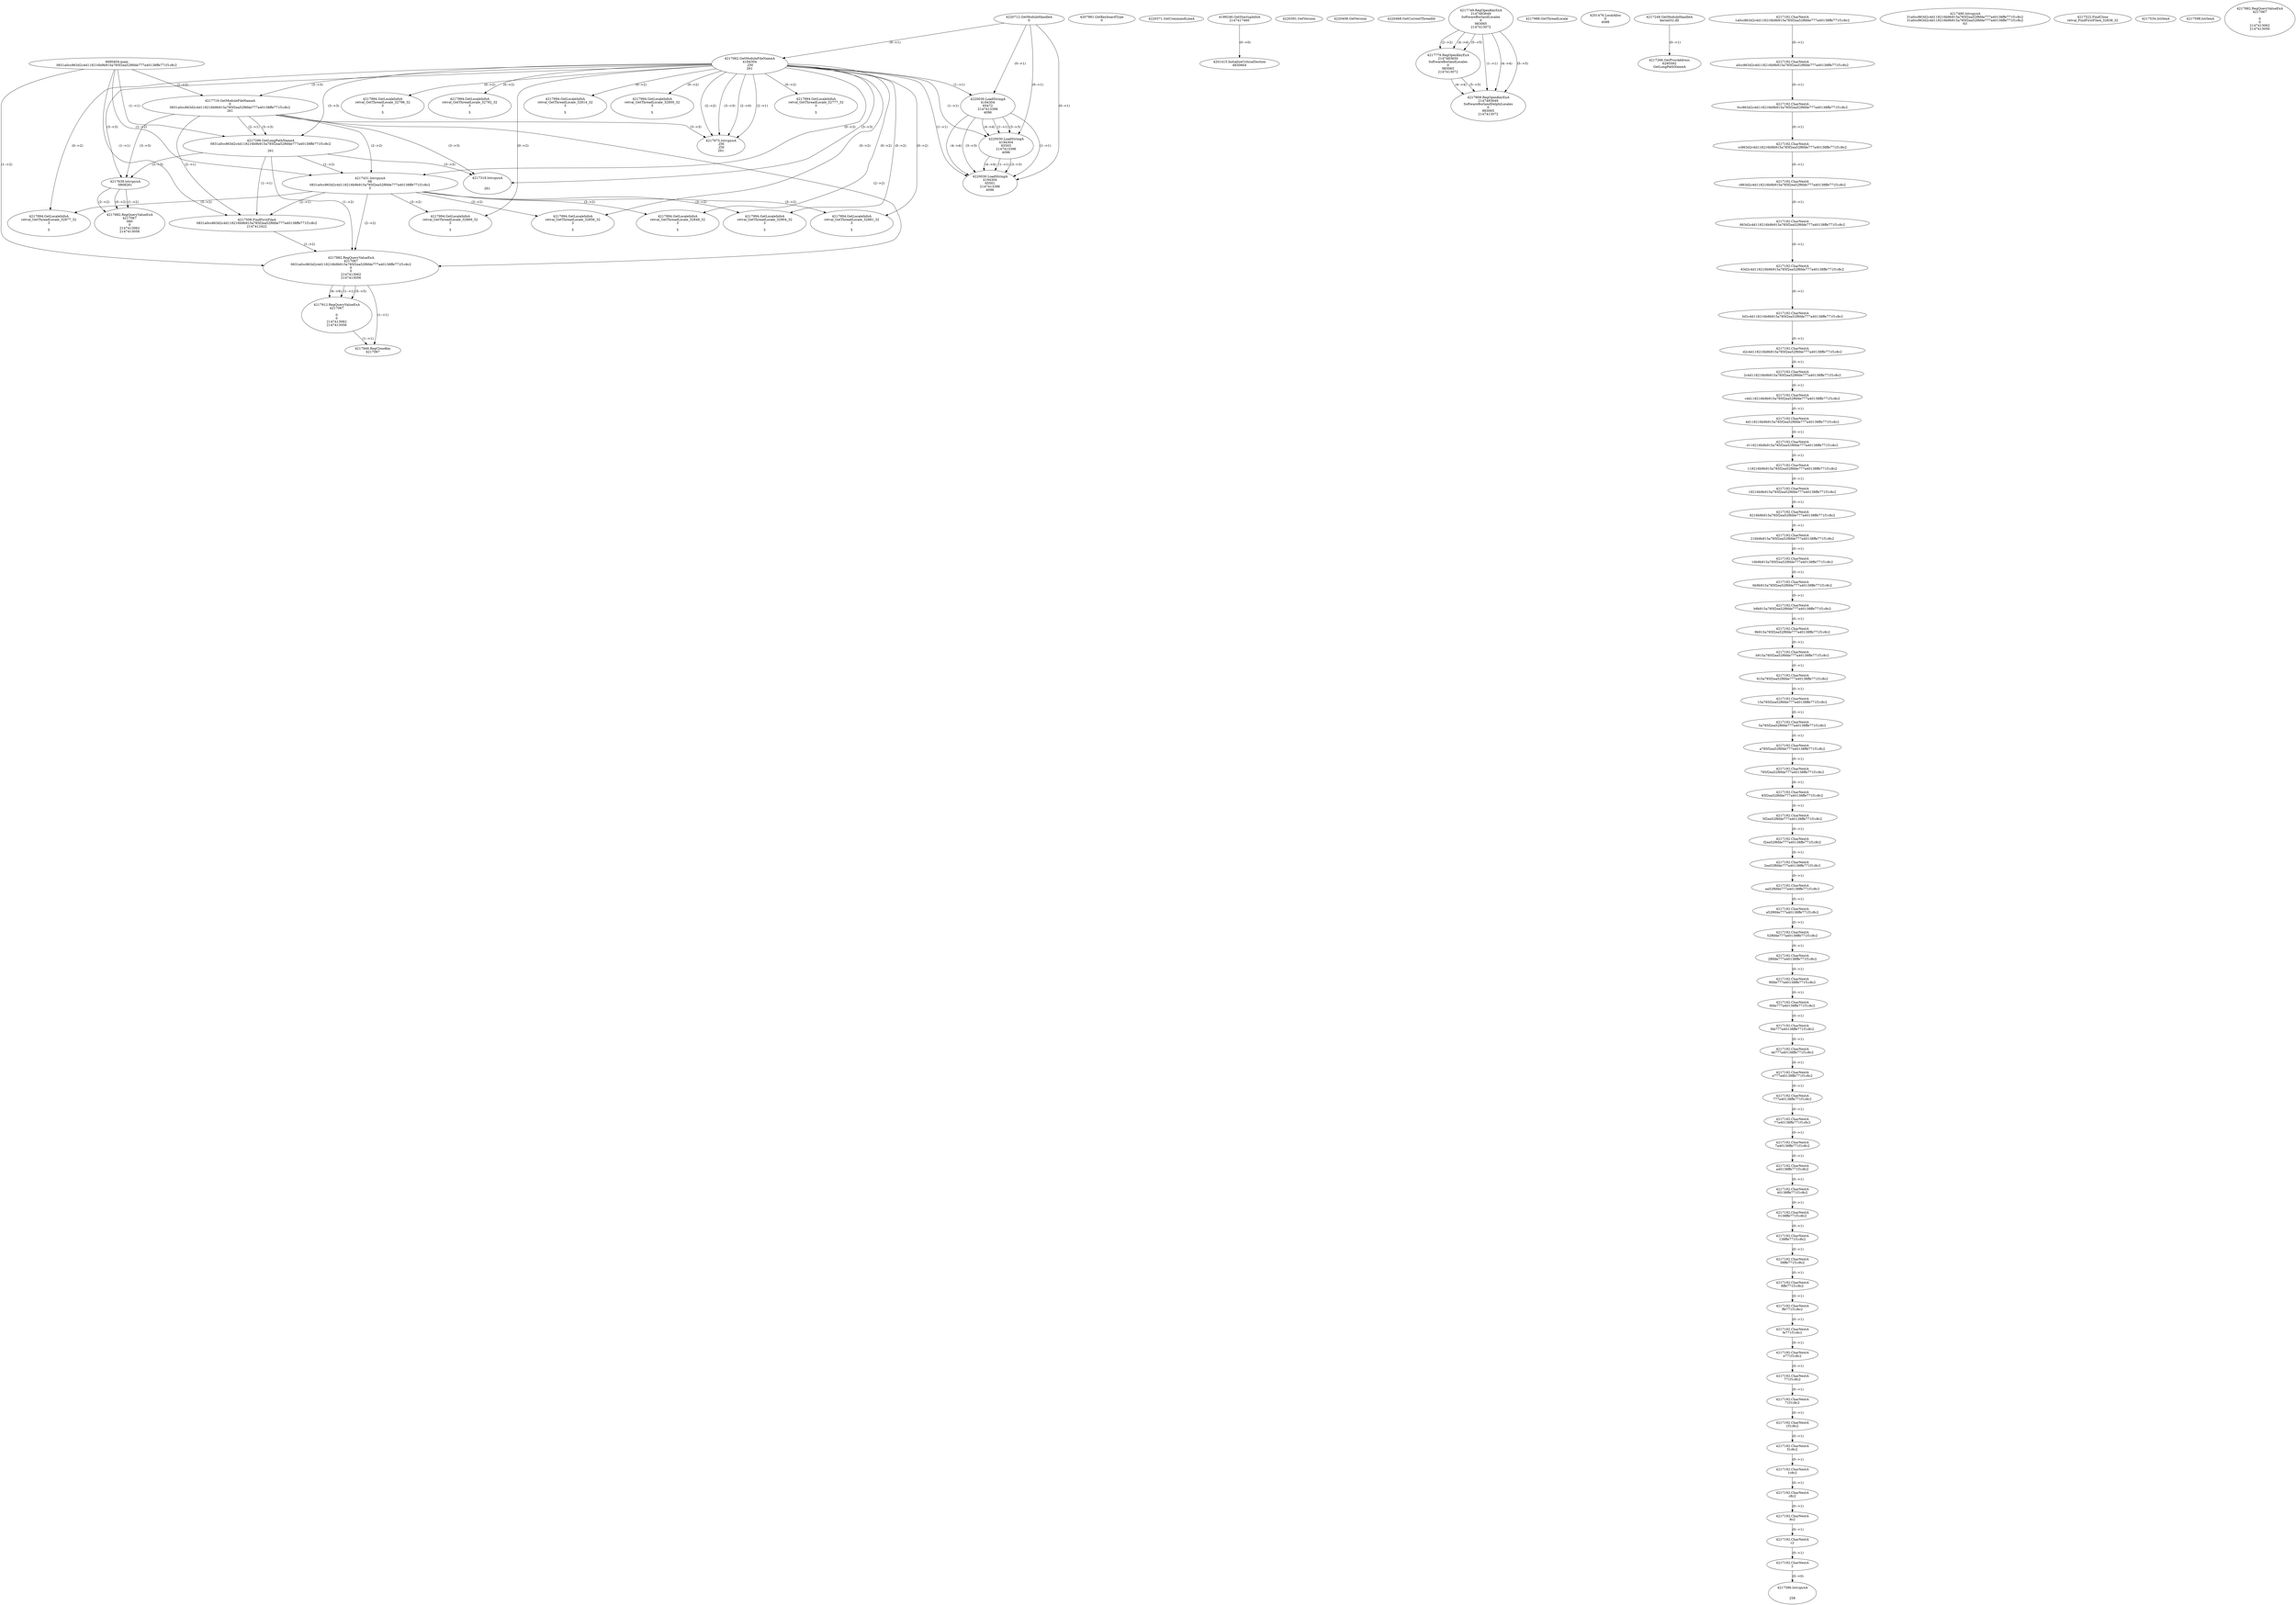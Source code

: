 // Global SCDG with merge call
digraph {
	0 [label="4690404.main
0831a0cc863d2c4d118216b9b915a785f2ea52f6fde777a40138ffe771f1c8c2"]
	1 [label="4220712.GetModuleHandleA
0"]
	2 [label="4207981.GetKeyboardType
0"]
	3 [label="4220371.GetCommandLineA
"]
	4 [label="4199246.GetStartupInfoA
2147417460"]
	5 [label="4220391.GetVersion
"]
	6 [label="4220408.GetVersion
"]
	7 [label="4220468.GetCurrentThreadId
"]
	8 [label="4217062.GetModuleFileNameA
4194304
.ZM
261"]
	1 -> 8 [label="(0-->1)"]
	9 [label="4217719.GetModuleFileNameA
0
0831a0cc863d2c4d118216b9b915a785f2ea52f6fde777a40138ffe771f1c8c2
261"]
	0 -> 9 [label="(1-->2)"]
	8 -> 9 [label="(3-->3)"]
	10 [label="4217749.RegOpenKeyExA
2147483649
Software\Borland\Locales
0
983065
2147413072"]
	11 [label="4217779.RegOpenKeyExA
2147483650
Software\Borland\Locales
0
983065
2147413072"]
	10 -> 11 [label="(2-->2)"]
	10 -> 11 [label="(4-->4)"]
	10 -> 11 [label="(5-->5)"]
	12 [label="4217809.RegOpenKeyExA
2147483649
Software\Borland\Delphi\Locales
0
983065
2147413072"]
	10 -> 12 [label="(1-->1)"]
	10 -> 12 [label="(4-->4)"]
	11 -> 12 [label="(4-->4)"]
	10 -> 12 [label="(5-->5)"]
	11 -> 12 [label="(5-->5)"]
	13 [label="4217975.lstrcpynA
.ZM
.ZM
261"]
	8 -> 13 [label="(2-->1)"]
	8 -> 13 [label="(2-->2)"]
	8 -> 13 [label="(3-->3)"]
	9 -> 13 [label="(3-->3)"]
	8 -> 13 [label="(2-->0)"]
	14 [label="4217988.GetThreadLocale
"]
	15 [label="4217994.GetLocaleInfoA
retval_GetThreadLocale_32777_32
3

5"]
	8 -> 15 [label="(0-->2)"]
	16 [label="4220030.LoadStringA
4194304
65472
2147413396
4096"]
	1 -> 16 [label="(0-->1)"]
	8 -> 16 [label="(1-->1)"]
	17 [label="4201415.InitializeCriticalSection
4830664"]
	4 -> 17 [label="(0-->0)"]
	18 [label="4201476.LocalAlloc
0
4088"]
	19 [label="4217249.GetModuleHandleA
kernel32.dll"]
	20 [label="4217266.GetProcAddress
6295592
GetLongPathNameA"]
	19 -> 20 [label="(0-->1)"]
	21 [label="4217296.GetLongPathNameA
0831a0cc863d2c4d118216b9b915a785f2ea52f6fde777a40138ffe771f1c8c2

261"]
	0 -> 21 [label="(1-->1)"]
	9 -> 21 [label="(2-->1)"]
	8 -> 21 [label="(3-->3)"]
	9 -> 21 [label="(3-->3)"]
	22 [label="4217431.lstrcpynA
08
0831a0cc863d2c4d118216b9b915a785f2ea52f6fde777a40138ffe771f1c8c2
3"]
	0 -> 22 [label="(1-->2)"]
	9 -> 22 [label="(2-->2)"]
	21 -> 22 [label="(1-->2)"]
	8 -> 22 [label="(0-->3)"]
	23 [label="4217192.CharNextA
1a0cc863d2c4d118216b9b915a785f2ea52f6fde777a40138ffe771f1c8c2"]
	24 [label="4217192.CharNextA
a0cc863d2c4d118216b9b915a785f2ea52f6fde777a40138ffe771f1c8c2"]
	23 -> 24 [label="(0-->1)"]
	25 [label="4217192.CharNextA
0cc863d2c4d118216b9b915a785f2ea52f6fde777a40138ffe771f1c8c2"]
	24 -> 25 [label="(0-->1)"]
	26 [label="4217192.CharNextA
cc863d2c4d118216b9b915a785f2ea52f6fde777a40138ffe771f1c8c2"]
	25 -> 26 [label="(0-->1)"]
	27 [label="4217192.CharNextA
c863d2c4d118216b9b915a785f2ea52f6fde777a40138ffe771f1c8c2"]
	26 -> 27 [label="(0-->1)"]
	28 [label="4217192.CharNextA
863d2c4d118216b9b915a785f2ea52f6fde777a40138ffe771f1c8c2"]
	27 -> 28 [label="(0-->1)"]
	29 [label="4217192.CharNextA
63d2c4d118216b9b915a785f2ea52f6fde777a40138ffe771f1c8c2"]
	28 -> 29 [label="(0-->1)"]
	30 [label="4217192.CharNextA
3d2c4d118216b9b915a785f2ea52f6fde777a40138ffe771f1c8c2"]
	29 -> 30 [label="(0-->1)"]
	31 [label="4217192.CharNextA
d2c4d118216b9b915a785f2ea52f6fde777a40138ffe771f1c8c2"]
	30 -> 31 [label="(0-->1)"]
	32 [label="4217192.CharNextA
2c4d118216b9b915a785f2ea52f6fde777a40138ffe771f1c8c2"]
	31 -> 32 [label="(0-->1)"]
	33 [label="4217192.CharNextA
c4d118216b9b915a785f2ea52f6fde777a40138ffe771f1c8c2"]
	32 -> 33 [label="(0-->1)"]
	34 [label="4217192.CharNextA
4d118216b9b915a785f2ea52f6fde777a40138ffe771f1c8c2"]
	33 -> 34 [label="(0-->1)"]
	35 [label="4217192.CharNextA
d118216b9b915a785f2ea52f6fde777a40138ffe771f1c8c2"]
	34 -> 35 [label="(0-->1)"]
	36 [label="4217192.CharNextA
118216b9b915a785f2ea52f6fde777a40138ffe771f1c8c2"]
	35 -> 36 [label="(0-->1)"]
	37 [label="4217192.CharNextA
18216b9b915a785f2ea52f6fde777a40138ffe771f1c8c2"]
	36 -> 37 [label="(0-->1)"]
	38 [label="4217192.CharNextA
8216b9b915a785f2ea52f6fde777a40138ffe771f1c8c2"]
	37 -> 38 [label="(0-->1)"]
	39 [label="4217192.CharNextA
216b9b915a785f2ea52f6fde777a40138ffe771f1c8c2"]
	38 -> 39 [label="(0-->1)"]
	40 [label="4217192.CharNextA
16b9b915a785f2ea52f6fde777a40138ffe771f1c8c2"]
	39 -> 40 [label="(0-->1)"]
	41 [label="4217192.CharNextA
6b9b915a785f2ea52f6fde777a40138ffe771f1c8c2"]
	40 -> 41 [label="(0-->1)"]
	42 [label="4217192.CharNextA
b9b915a785f2ea52f6fde777a40138ffe771f1c8c2"]
	41 -> 42 [label="(0-->1)"]
	43 [label="4217192.CharNextA
9b915a785f2ea52f6fde777a40138ffe771f1c8c2"]
	42 -> 43 [label="(0-->1)"]
	44 [label="4217192.CharNextA
b915a785f2ea52f6fde777a40138ffe771f1c8c2"]
	43 -> 44 [label="(0-->1)"]
	45 [label="4217192.CharNextA
915a785f2ea52f6fde777a40138ffe771f1c8c2"]
	44 -> 45 [label="(0-->1)"]
	46 [label="4217192.CharNextA
15a785f2ea52f6fde777a40138ffe771f1c8c2"]
	45 -> 46 [label="(0-->1)"]
	47 [label="4217192.CharNextA
5a785f2ea52f6fde777a40138ffe771f1c8c2"]
	46 -> 47 [label="(0-->1)"]
	48 [label="4217192.CharNextA
a785f2ea52f6fde777a40138ffe771f1c8c2"]
	47 -> 48 [label="(0-->1)"]
	49 [label="4217192.CharNextA
785f2ea52f6fde777a40138ffe771f1c8c2"]
	48 -> 49 [label="(0-->1)"]
	50 [label="4217192.CharNextA
85f2ea52f6fde777a40138ffe771f1c8c2"]
	49 -> 50 [label="(0-->1)"]
	51 [label="4217192.CharNextA
5f2ea52f6fde777a40138ffe771f1c8c2"]
	50 -> 51 [label="(0-->1)"]
	52 [label="4217192.CharNextA
f2ea52f6fde777a40138ffe771f1c8c2"]
	51 -> 52 [label="(0-->1)"]
	53 [label="4217192.CharNextA
2ea52f6fde777a40138ffe771f1c8c2"]
	52 -> 53 [label="(0-->1)"]
	54 [label="4217192.CharNextA
ea52f6fde777a40138ffe771f1c8c2"]
	53 -> 54 [label="(0-->1)"]
	55 [label="4217192.CharNextA
a52f6fde777a40138ffe771f1c8c2"]
	54 -> 55 [label="(0-->1)"]
	56 [label="4217192.CharNextA
52f6fde777a40138ffe771f1c8c2"]
	55 -> 56 [label="(0-->1)"]
	57 [label="4217192.CharNextA
2f6fde777a40138ffe771f1c8c2"]
	56 -> 57 [label="(0-->1)"]
	58 [label="4217192.CharNextA
f6fde777a40138ffe771f1c8c2"]
	57 -> 58 [label="(0-->1)"]
	59 [label="4217192.CharNextA
6fde777a40138ffe771f1c8c2"]
	58 -> 59 [label="(0-->1)"]
	60 [label="4217192.CharNextA
fde777a40138ffe771f1c8c2"]
	59 -> 60 [label="(0-->1)"]
	61 [label="4217192.CharNextA
de777a40138ffe771f1c8c2"]
	60 -> 61 [label="(0-->1)"]
	62 [label="4217192.CharNextA
e777a40138ffe771f1c8c2"]
	61 -> 62 [label="(0-->1)"]
	63 [label="4217192.CharNextA
777a40138ffe771f1c8c2"]
	62 -> 63 [label="(0-->1)"]
	64 [label="4217192.CharNextA
77a40138ffe771f1c8c2"]
	63 -> 64 [label="(0-->1)"]
	65 [label="4217192.CharNextA
7a40138ffe771f1c8c2"]
	64 -> 65 [label="(0-->1)"]
	66 [label="4217192.CharNextA
a40138ffe771f1c8c2"]
	65 -> 66 [label="(0-->1)"]
	67 [label="4217192.CharNextA
40138ffe771f1c8c2"]
	66 -> 67 [label="(0-->1)"]
	68 [label="4217192.CharNextA
0138ffe771f1c8c2"]
	67 -> 68 [label="(0-->1)"]
	69 [label="4217192.CharNextA
138ffe771f1c8c2"]
	68 -> 69 [label="(0-->1)"]
	70 [label="4217192.CharNextA
38ffe771f1c8c2"]
	69 -> 70 [label="(0-->1)"]
	71 [label="4217192.CharNextA
8ffe771f1c8c2"]
	70 -> 71 [label="(0-->1)"]
	72 [label="4217192.CharNextA
ffe771f1c8c2"]
	71 -> 72 [label="(0-->1)"]
	73 [label="4217192.CharNextA
fe771f1c8c2"]
	72 -> 73 [label="(0-->1)"]
	74 [label="4217192.CharNextA
e771f1c8c2"]
	73 -> 74 [label="(0-->1)"]
	75 [label="4217192.CharNextA
771f1c8c2"]
	74 -> 75 [label="(0-->1)"]
	76 [label="4217192.CharNextA
71f1c8c2"]
	75 -> 76 [label="(0-->1)"]
	77 [label="4217192.CharNextA
1f1c8c2"]
	76 -> 77 [label="(0-->1)"]
	78 [label="4217192.CharNextA
f1c8c2"]
	77 -> 78 [label="(0-->1)"]
	79 [label="4217192.CharNextA
1c8c2"]
	78 -> 79 [label="(0-->1)"]
	80 [label="4217192.CharNextA
c8c2"]
	79 -> 80 [label="(0-->1)"]
	81 [label="4217192.CharNextA
8c2"]
	80 -> 81 [label="(0-->1)"]
	82 [label="4217192.CharNextA
c2"]
	81 -> 82 [label="(0-->1)"]
	83 [label="4217192.CharNextA
2"]
	82 -> 83 [label="(0-->1)"]
	84 [label="4217490.lstrcpynA
31a0cc863d2c4d118216b9b915a785f2ea52f6fde777a40138ffe771f1c8c2
31a0cc863d2c4d118216b9b915a785f2ea52f6fde777a40138ffe771f1c8c2
63"]
	85 [label="4217509.FindFirstFileA
0831a0cc863d2c4d118216b9b915a785f2ea52f6fde777a40138ffe771f1c8c2
2147412422"]
	0 -> 85 [label="(1-->1)"]
	9 -> 85 [label="(2-->1)"]
	21 -> 85 [label="(1-->1)"]
	22 -> 85 [label="(2-->1)"]
	86 [label="4217882.RegQueryValueExA
4217067
0831a0cc863d2c4d118216b9b915a785f2ea52f6fde777a40138ffe771f1c8c2
0
0
2147413062
2147413056"]
	0 -> 86 [label="(1-->2)"]
	9 -> 86 [label="(2-->2)"]
	21 -> 86 [label="(1-->2)"]
	22 -> 86 [label="(2-->2)"]
	85 -> 86 [label="(1-->2)"]
	87 [label="4217912.RegQueryValueExA
4217067

0
0
2147413062
2147413056"]
	86 -> 87 [label="(1-->1)"]
	86 -> 87 [label="(5-->5)"]
	86 -> 87 [label="(6-->6)"]
	88 [label="4217946.RegCloseKey
4217067"]
	86 -> 88 [label="(1-->1)"]
	87 -> 88 [label="(1-->1)"]
	89 [label="4217994.GetLocaleInfoA
retval_GetThreadLocale_32848_32
3

5"]
	8 -> 89 [label="(0-->2)"]
	22 -> 89 [label="(3-->2)"]
	90 [label="4217994.GetLocaleInfoA
retval_GetThreadLocale_32856_32
3

5"]
	8 -> 90 [label="(0-->2)"]
	22 -> 90 [label="(3-->2)"]
	91 [label="4220030.LoadStringA
4194304
65503
2147413396
4096"]
	1 -> 91 [label="(0-->1)"]
	8 -> 91 [label="(1-->1)"]
	16 -> 91 [label="(1-->1)"]
	16 -> 91 [label="(3-->3)"]
	16 -> 91 [label="(4-->4)"]
	92 [label="4217522.FindClose
retval_FindFirstFileA_32838_32"]
	93 [label="4217534.lstrlenA
"]
	94 [label="4217586.lstrcpynA


258"]
	83 -> 94 [label="(0-->0)"]
	95 [label="4217598.lstrlenA
"]
	96 [label="4217639.lstrcpynA
08\
08\
261"]
	8 -> 96 [label="(3-->3)"]
	9 -> 96 [label="(3-->3)"]
	21 -> 96 [label="(3-->3)"]
	97 [label="4217882.RegQueryValueExA
4217067
08\
0
0
2147413062
2147413056"]
	96 -> 97 [label="(1-->2)"]
	96 -> 97 [label="(2-->2)"]
	96 -> 97 [label="(0-->2)"]
	98 [label="4217994.GetLocaleInfoA
retval_GetThreadLocale_32881_32
3

5"]
	8 -> 98 [label="(0-->2)"]
	22 -> 98 [label="(3-->2)"]
	99 [label="4217994.GetLocaleInfoA
retval_GetThreadLocale_32904_32
3

5"]
	8 -> 99 [label="(0-->2)"]
	22 -> 99 [label="(3-->2)"]
	100 [label="4220030.LoadStringA
4194304
65501
2147413396
4096"]
	1 -> 100 [label="(0-->1)"]
	8 -> 100 [label="(1-->1)"]
	16 -> 100 [label="(1-->1)"]
	91 -> 100 [label="(1-->1)"]
	16 -> 100 [label="(3-->3)"]
	91 -> 100 [label="(3-->3)"]
	16 -> 100 [label="(4-->4)"]
	91 -> 100 [label="(4-->4)"]
	101 [label="4217318.lstrcpynA


261"]
	8 -> 101 [label="(3-->3)"]
	9 -> 101 [label="(3-->3)"]
	21 -> 101 [label="(3-->3)"]
	102 [label="4217882.RegQueryValueExA
4217067

0
0
2147413062
2147413056"]
	103 [label="4217994.GetLocaleInfoA
retval_GetThreadLocale_32796_32
3

5"]
	8 -> 103 [label="(0-->2)"]
	104 [label="4217994.GetLocaleInfoA
retval_GetThreadLocale_32792_32
3

5"]
	8 -> 104 [label="(0-->2)"]
	105 [label="4217994.GetLocaleInfoA
retval_GetThreadLocale_32869_32
3

5"]
	8 -> 105 [label="(0-->2)"]
	22 -> 105 [label="(3-->2)"]
	106 [label="4217994.GetLocaleInfoA
retval_GetThreadLocale_32877_32
3

5"]
	8 -> 106 [label="(0-->2)"]
	22 -> 106 [label="(3-->2)"]
	107 [label="4217994.GetLocaleInfoA
retval_GetThreadLocale_32814_32
3

5"]
	8 -> 107 [label="(0-->2)"]
	108 [label="4217994.GetLocaleInfoA
retval_GetThreadLocale_32800_32
3

5"]
	8 -> 108 [label="(0-->2)"]
}
